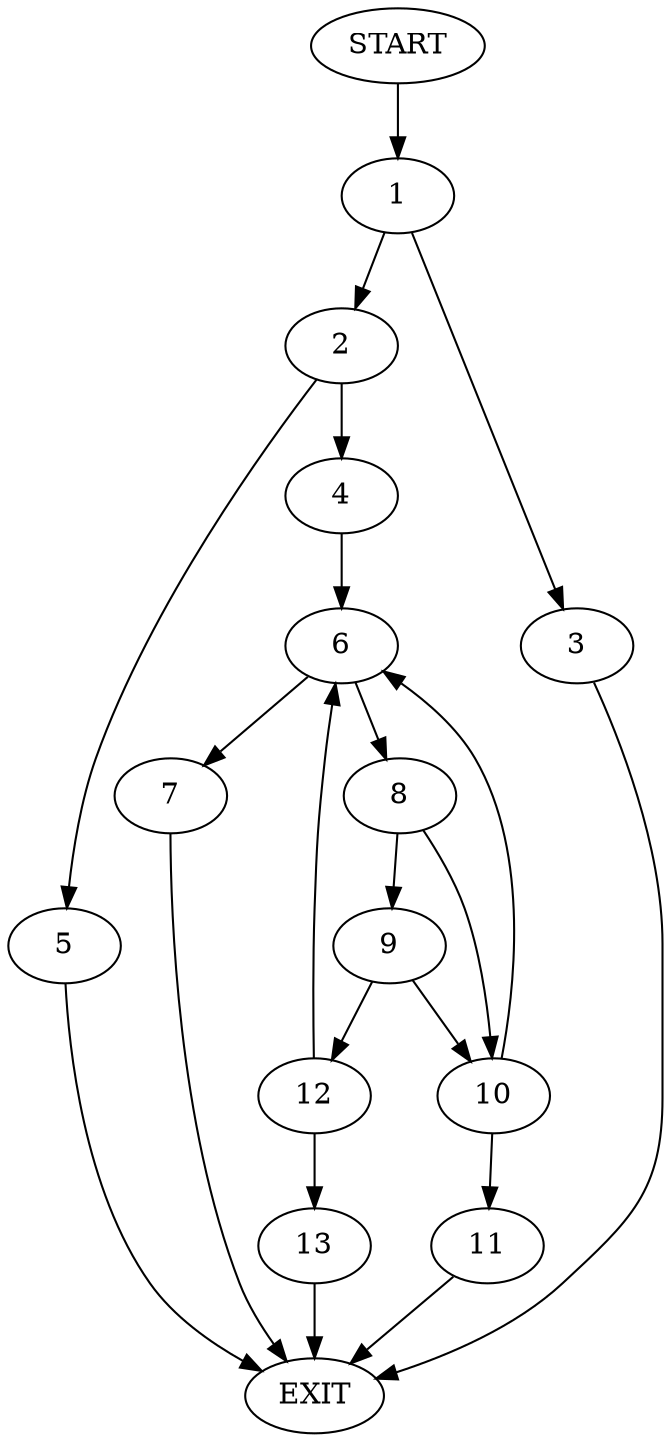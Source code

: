 digraph {
0 [label="START"]
14 [label="EXIT"]
0 -> 1
1 -> 2
1 -> 3
2 -> 4
2 -> 5
3 -> 14
4 -> 6
5 -> 14
6 -> 7
6 -> 8
8 -> 9
8 -> 10
7 -> 14
10 -> 11
10 -> 6
9 -> 10
9 -> 12
12 -> 6
12 -> 13
11 -> 14
13 -> 14
}
